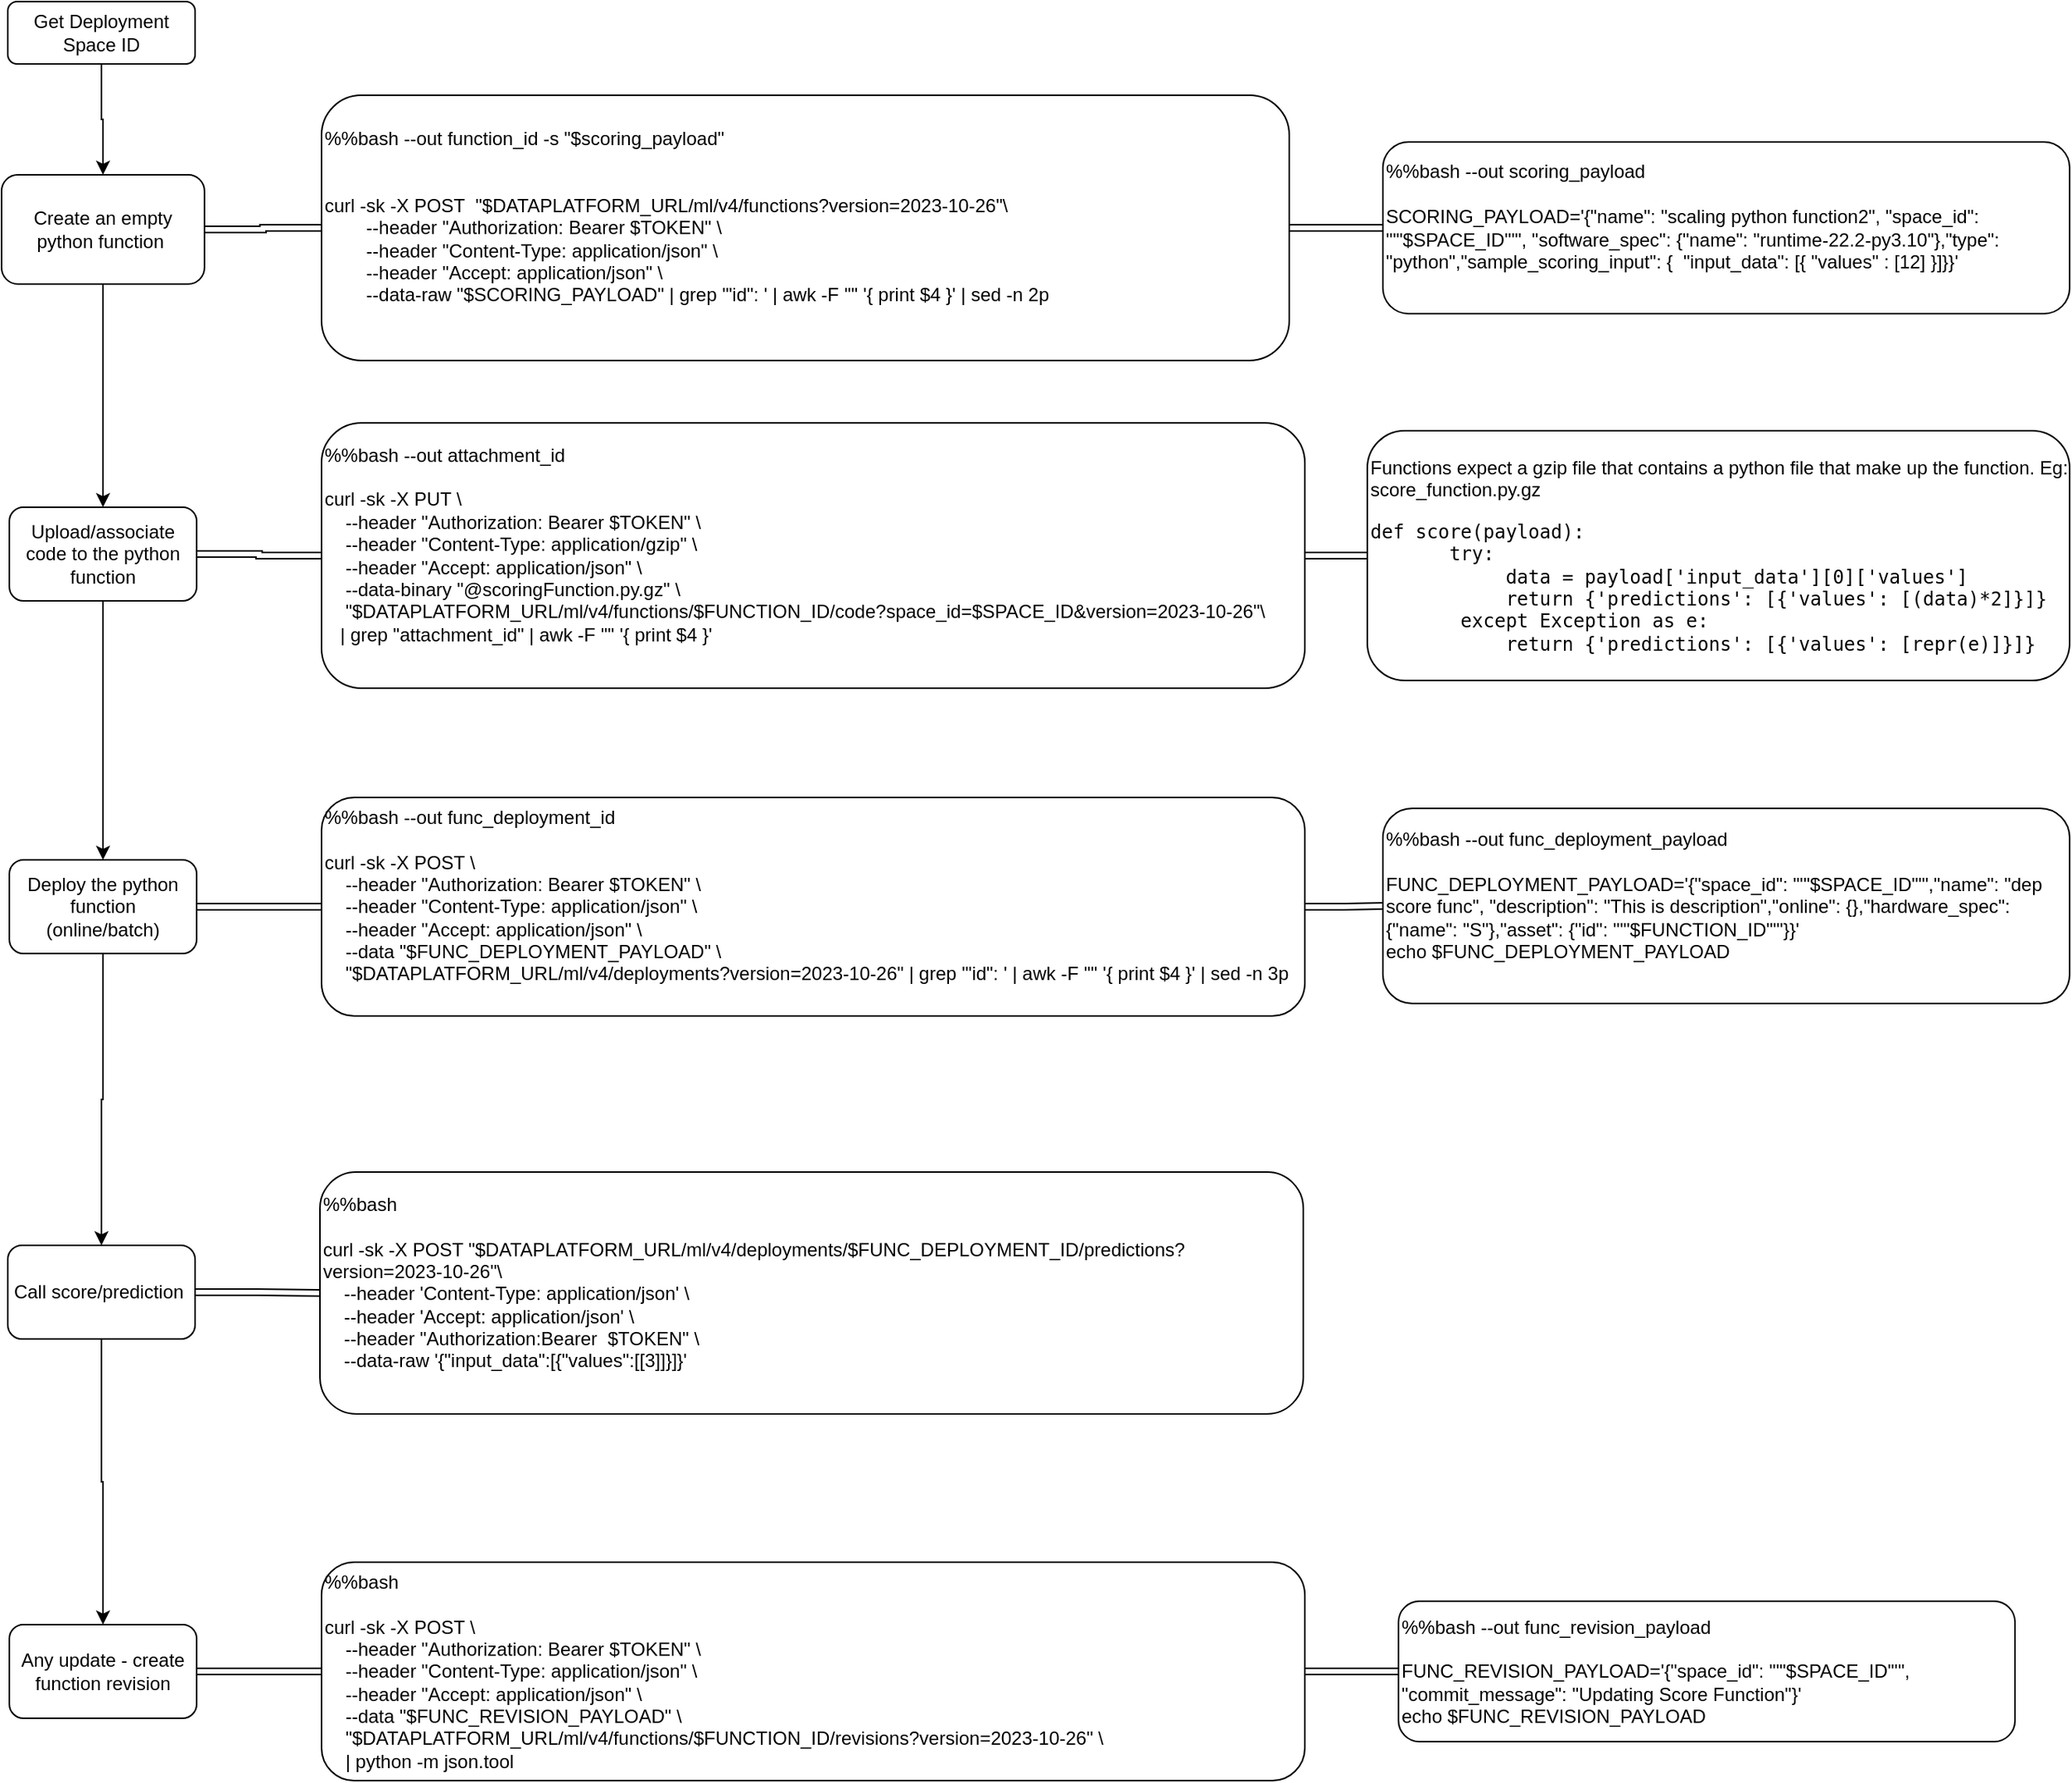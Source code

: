 <mxfile version="22.0.8" type="device">
  <diagram id="C5RBs43oDa-KdzZeNtuy" name="Page-1">
    <mxGraphModel dx="1289" dy="1888" grid="1" gridSize="10" guides="1" tooltips="1" connect="1" arrows="1" fold="1" page="1" pageScale="1" pageWidth="827" pageHeight="1169" math="0" shadow="0">
      <root>
        <mxCell id="WIyWlLk6GJQsqaUBKTNV-0" />
        <mxCell id="WIyWlLk6GJQsqaUBKTNV-1" parent="WIyWlLk6GJQsqaUBKTNV-0" />
        <mxCell id="KMn1Dd83FeMK1CiavQDr-22" value="" style="edgeStyle=orthogonalEdgeStyle;rounded=0;orthogonalLoop=1;jettySize=auto;html=1;" edge="1" parent="WIyWlLk6GJQsqaUBKTNV-1" source="WIyWlLk6GJQsqaUBKTNV-3" target="KMn1Dd83FeMK1CiavQDr-0">
          <mxGeometry relative="1" as="geometry" />
        </mxCell>
        <mxCell id="WIyWlLk6GJQsqaUBKTNV-3" value="Get Deployment Space ID" style="rounded=1;whiteSpace=wrap;html=1;fontSize=12;glass=0;strokeWidth=1;shadow=0;" parent="WIyWlLk6GJQsqaUBKTNV-1" vertex="1">
          <mxGeometry x="159" y="-70" width="120" height="40" as="geometry" />
        </mxCell>
        <mxCell id="KMn1Dd83FeMK1CiavQDr-2" value="" style="edgeStyle=orthogonalEdgeStyle;rounded=0;orthogonalLoop=1;jettySize=auto;html=1;" edge="1" parent="WIyWlLk6GJQsqaUBKTNV-1" source="KMn1Dd83FeMK1CiavQDr-0" target="KMn1Dd83FeMK1CiavQDr-1">
          <mxGeometry relative="1" as="geometry" />
        </mxCell>
        <mxCell id="KMn1Dd83FeMK1CiavQDr-8" value="" style="edgeStyle=orthogonalEdgeStyle;rounded=0;orthogonalLoop=1;jettySize=auto;html=1;shape=link;" edge="1" parent="WIyWlLk6GJQsqaUBKTNV-1" source="KMn1Dd83FeMK1CiavQDr-0" target="KMn1Dd83FeMK1CiavQDr-7">
          <mxGeometry relative="1" as="geometry" />
        </mxCell>
        <mxCell id="KMn1Dd83FeMK1CiavQDr-0" value="Create an empty python function&amp;nbsp;" style="rounded=1;whiteSpace=wrap;html=1;fontSize=12;glass=0;strokeWidth=1;shadow=0;" vertex="1" parent="WIyWlLk6GJQsqaUBKTNV-1">
          <mxGeometry x="155" y="41" width="130" height="70" as="geometry" />
        </mxCell>
        <mxCell id="KMn1Dd83FeMK1CiavQDr-4" value="" style="edgeStyle=orthogonalEdgeStyle;rounded=0;orthogonalLoop=1;jettySize=auto;html=1;" edge="1" parent="WIyWlLk6GJQsqaUBKTNV-1" source="KMn1Dd83FeMK1CiavQDr-1" target="KMn1Dd83FeMK1CiavQDr-3">
          <mxGeometry relative="1" as="geometry" />
        </mxCell>
        <mxCell id="KMn1Dd83FeMK1CiavQDr-17" value="" style="edgeStyle=orthogonalEdgeStyle;rounded=0;orthogonalLoop=1;jettySize=auto;html=1;shape=link;" edge="1" parent="WIyWlLk6GJQsqaUBKTNV-1" source="KMn1Dd83FeMK1CiavQDr-1" target="KMn1Dd83FeMK1CiavQDr-16">
          <mxGeometry relative="1" as="geometry" />
        </mxCell>
        <mxCell id="KMn1Dd83FeMK1CiavQDr-1" value="Upload/associate code to the python function" style="whiteSpace=wrap;html=1;rounded=1;glass=0;strokeWidth=1;shadow=0;" vertex="1" parent="WIyWlLk6GJQsqaUBKTNV-1">
          <mxGeometry x="160" y="254" width="120" height="60" as="geometry" />
        </mxCell>
        <mxCell id="KMn1Dd83FeMK1CiavQDr-6" value="" style="edgeStyle=orthogonalEdgeStyle;rounded=0;orthogonalLoop=1;jettySize=auto;html=1;" edge="1" parent="WIyWlLk6GJQsqaUBKTNV-1" source="KMn1Dd83FeMK1CiavQDr-3" target="KMn1Dd83FeMK1CiavQDr-5">
          <mxGeometry relative="1" as="geometry" />
        </mxCell>
        <mxCell id="KMn1Dd83FeMK1CiavQDr-19" value="" style="edgeStyle=orthogonalEdgeStyle;rounded=0;orthogonalLoop=1;jettySize=auto;html=1;shape=link;" edge="1" parent="WIyWlLk6GJQsqaUBKTNV-1" source="KMn1Dd83FeMK1CiavQDr-3" target="KMn1Dd83FeMK1CiavQDr-18">
          <mxGeometry relative="1" as="geometry" />
        </mxCell>
        <mxCell id="KMn1Dd83FeMK1CiavQDr-3" value="Deploy the python function (online/batch)" style="whiteSpace=wrap;html=1;rounded=1;glass=0;strokeWidth=1;shadow=0;" vertex="1" parent="WIyWlLk6GJQsqaUBKTNV-1">
          <mxGeometry x="160" y="480" width="120" height="60" as="geometry" />
        </mxCell>
        <mxCell id="KMn1Dd83FeMK1CiavQDr-21" value="" style="edgeStyle=orthogonalEdgeStyle;rounded=0;orthogonalLoop=1;jettySize=auto;html=1;shape=link;" edge="1" parent="WIyWlLk6GJQsqaUBKTNV-1" source="KMn1Dd83FeMK1CiavQDr-5" target="KMn1Dd83FeMK1CiavQDr-20">
          <mxGeometry relative="1" as="geometry" />
        </mxCell>
        <mxCell id="KMn1Dd83FeMK1CiavQDr-30" value="" style="edgeStyle=orthogonalEdgeStyle;rounded=0;orthogonalLoop=1;jettySize=auto;html=1;" edge="1" parent="WIyWlLk6GJQsqaUBKTNV-1" source="KMn1Dd83FeMK1CiavQDr-5" target="KMn1Dd83FeMK1CiavQDr-29">
          <mxGeometry relative="1" as="geometry" />
        </mxCell>
        <mxCell id="KMn1Dd83FeMK1CiavQDr-5" value="Call score/prediction&amp;nbsp;" style="whiteSpace=wrap;html=1;rounded=1;glass=0;strokeWidth=1;shadow=0;" vertex="1" parent="WIyWlLk6GJQsqaUBKTNV-1">
          <mxGeometry x="159" y="727" width="120" height="60" as="geometry" />
        </mxCell>
        <mxCell id="KMn1Dd83FeMK1CiavQDr-24" value="" style="edgeStyle=orthogonalEdgeStyle;rounded=0;orthogonalLoop=1;jettySize=auto;html=1;shape=link;" edge="1" parent="WIyWlLk6GJQsqaUBKTNV-1" source="KMn1Dd83FeMK1CiavQDr-7" target="KMn1Dd83FeMK1CiavQDr-23">
          <mxGeometry relative="1" as="geometry" />
        </mxCell>
        <mxCell id="KMn1Dd83FeMK1CiavQDr-7" value="&lt;div&gt;%%bash --out function_id -s &quot;$scoring_payload&quot;&lt;/div&gt;&lt;div&gt;&lt;br&gt;&lt;/div&gt;&lt;div&gt;&lt;br&gt;&lt;/div&gt;&lt;div&gt;curl -sk -X POST&amp;nbsp; &quot;$DATAPLATFORM_URL/ml/v4/functions?version=2023-10-26&quot;\&lt;/div&gt;&lt;div&gt;&amp;nbsp; &amp;nbsp; &amp;nbsp; &amp;nbsp; --header &quot;Authorization: Bearer $TOKEN&quot; \&lt;/div&gt;&lt;div&gt;&amp;nbsp; &amp;nbsp; &amp;nbsp; &amp;nbsp; --header &quot;Content-Type: application/json&quot; \&lt;/div&gt;&lt;div&gt;&amp;nbsp; &amp;nbsp; &amp;nbsp; &amp;nbsp; --header &quot;Accept: application/json&quot; \&lt;/div&gt;&lt;div&gt;&amp;nbsp; &amp;nbsp; &amp;nbsp; &amp;nbsp; --data-raw &quot;$SCORING_PAYLOAD&quot; | grep &#39;&quot;id&quot;: &#39; | awk -F &#39;&quot;&#39; &#39;{ print $4 }&#39; | sed -n 2p&lt;/div&gt;&lt;div&gt;&amp;nbsp; &amp;nbsp; &amp;nbsp; &amp;nbsp; &amp;nbsp; &amp;nbsp; &amp;nbsp; &amp;nbsp; &amp;nbsp; &amp;nbsp;&lt;/div&gt;" style="whiteSpace=wrap;html=1;rounded=1;glass=0;strokeWidth=1;shadow=0;align=left;" vertex="1" parent="WIyWlLk6GJQsqaUBKTNV-1">
          <mxGeometry x="360" y="-10" width="620" height="170" as="geometry" />
        </mxCell>
        <mxCell id="KMn1Dd83FeMK1CiavQDr-26" value="" style="edgeStyle=orthogonalEdgeStyle;rounded=0;orthogonalLoop=1;jettySize=auto;html=1;shape=link;" edge="1" parent="WIyWlLk6GJQsqaUBKTNV-1" source="KMn1Dd83FeMK1CiavQDr-16" target="KMn1Dd83FeMK1CiavQDr-25">
          <mxGeometry relative="1" as="geometry" />
        </mxCell>
        <mxCell id="KMn1Dd83FeMK1CiavQDr-16" value="&lt;div&gt;%%bash --out attachment_id&lt;/div&gt;&lt;div&gt;&lt;br&gt;&lt;/div&gt;&lt;div&gt;curl -sk -X PUT \&lt;/div&gt;&lt;div&gt;&amp;nbsp; &amp;nbsp; --header &quot;Authorization: Bearer $TOKEN&quot; \&lt;/div&gt;&lt;div&gt;&amp;nbsp; &amp;nbsp; --header &quot;Content-Type: application/gzip&quot; \&lt;/div&gt;&lt;div&gt;&amp;nbsp; &amp;nbsp; --header &quot;Accept: application/json&quot; \&lt;/div&gt;&lt;div&gt;&amp;nbsp; &amp;nbsp; --data-binary &quot;@scoringFunction.py.gz&quot; \&lt;/div&gt;&lt;div&gt;&amp;nbsp; &amp;nbsp; &quot;$DATAPLATFORM_URL/ml/v4/functions/$FUNCTION_ID/code?space_id=$SPACE_ID&amp;amp;version=2023-10-26&quot;\&lt;/div&gt;&lt;div&gt;&amp;nbsp; &amp;nbsp;| grep &quot;attachment_id&quot; | awk -F &#39;&quot;&#39; &#39;{ print $4 }&#39;&lt;/div&gt;&lt;div&gt;&lt;br&gt;&lt;/div&gt;" style="whiteSpace=wrap;html=1;rounded=1;glass=0;strokeWidth=1;shadow=0;align=left;" vertex="1" parent="WIyWlLk6GJQsqaUBKTNV-1">
          <mxGeometry x="360" y="200" width="630" height="170" as="geometry" />
        </mxCell>
        <mxCell id="KMn1Dd83FeMK1CiavQDr-28" value="" style="edgeStyle=orthogonalEdgeStyle;rounded=0;orthogonalLoop=1;jettySize=auto;html=1;shape=link;" edge="1" parent="WIyWlLk6GJQsqaUBKTNV-1" source="KMn1Dd83FeMK1CiavQDr-18" target="KMn1Dd83FeMK1CiavQDr-27">
          <mxGeometry relative="1" as="geometry" />
        </mxCell>
        <mxCell id="KMn1Dd83FeMK1CiavQDr-18" value="&lt;div&gt;%%bash --out func_deployment_id&lt;/div&gt;&lt;div&gt;&lt;br&gt;&lt;/div&gt;&lt;div&gt;curl -sk -X POST \&lt;/div&gt;&lt;div&gt;&amp;nbsp; &amp;nbsp; --header &quot;Authorization: Bearer $TOKEN&quot; \&lt;/div&gt;&lt;div&gt;&amp;nbsp; &amp;nbsp; --header &quot;Content-Type: application/json&quot; \&lt;/div&gt;&lt;div&gt;&amp;nbsp; &amp;nbsp; --header &quot;Accept: application/json&quot; \&lt;/div&gt;&lt;div&gt;&amp;nbsp; &amp;nbsp; --data &quot;$FUNC_DEPLOYMENT_PAYLOAD&quot; \&lt;/div&gt;&lt;div&gt;&amp;nbsp; &amp;nbsp; &quot;$DATAPLATFORM_URL/ml/v4/deployments?version=2023-10-26&quot; | grep &#39;&quot;id&quot;: &#39; | awk -F &#39;&quot;&#39; &#39;{ print $4 }&#39; | sed -n 3p&lt;/div&gt;&lt;div&gt;&lt;br&gt;&lt;/div&gt;" style="whiteSpace=wrap;html=1;rounded=1;glass=0;strokeWidth=1;shadow=0;align=left;" vertex="1" parent="WIyWlLk6GJQsqaUBKTNV-1">
          <mxGeometry x="360" y="440" width="630" height="140" as="geometry" />
        </mxCell>
        <mxCell id="KMn1Dd83FeMK1CiavQDr-20" value="&lt;div&gt;%%bash&lt;/div&gt;&lt;div&gt;&lt;br&gt;&lt;/div&gt;&lt;div&gt;curl -sk -X POST &quot;$DATAPLATFORM_URL/ml/v4/deployments/$FUNC_DEPLOYMENT_ID/predictions?version=2023-10-26&quot;\&lt;/div&gt;&lt;div&gt;&amp;nbsp; &amp;nbsp; --header &#39;Content-Type: application/json&#39; \&lt;/div&gt;&lt;div&gt;&amp;nbsp; &amp;nbsp; --header &#39;Accept: application/json&#39; \&lt;/div&gt;&lt;div&gt;&amp;nbsp; &amp;nbsp; --header &quot;Authorization:Bearer&amp;nbsp; $TOKEN&quot; \&lt;/div&gt;&lt;div&gt;&amp;nbsp; &amp;nbsp; --data-raw &#39;{&quot;input_data&quot;:[{&quot;values&quot;:[[3]]}]}&#39;&amp;nbsp;&lt;/div&gt;&lt;div&gt;&lt;br&gt;&lt;/div&gt;" style="whiteSpace=wrap;html=1;rounded=1;glass=0;strokeWidth=1;shadow=0;align=left;" vertex="1" parent="WIyWlLk6GJQsqaUBKTNV-1">
          <mxGeometry x="359" y="680" width="630" height="155" as="geometry" />
        </mxCell>
        <mxCell id="KMn1Dd83FeMK1CiavQDr-23" value="&lt;div&gt;&lt;div&gt;%%bash --out scoring_payload&lt;/div&gt;&lt;div&gt;&lt;br&gt;&lt;/div&gt;&lt;div&gt;SCORING_PAYLOAD=&#39;{&quot;name&quot;: &quot;scaling python function2&quot;, &quot;space_id&quot;: &quot;&#39;&quot;$SPACE_ID&quot;&#39;&quot;, &quot;software_spec&quot;: {&quot;name&quot;: &quot;runtime-22.2-py3.10&quot;},&quot;type&quot;: &quot;python&quot;,&quot;sample_scoring_input&quot;: {&amp;nbsp; &quot;input_data&quot;: [{ &quot;values&quot; : [12] }]}}&#39;&lt;/div&gt;&lt;/div&gt;&lt;div&gt;&lt;br&gt;&lt;/div&gt;" style="whiteSpace=wrap;html=1;align=left;rounded=1;glass=0;strokeWidth=1;shadow=0;" vertex="1" parent="WIyWlLk6GJQsqaUBKTNV-1">
          <mxGeometry x="1040" y="20" width="440" height="110" as="geometry" />
        </mxCell>
        <mxCell id="KMn1Dd83FeMK1CiavQDr-25" value="&lt;pre&gt;&lt;/pre&gt;Functions expect a gzip file that contains a python file that make up the function. Eg: score_function.py.gz&amp;nbsp;&lt;pre&gt;def score(payload):&lt;br&gt;       try:&lt;br&gt;            data = payload[&#39;input_data&#39;][0][&#39;values&#39;]&lt;br&gt;            return {&#39;predictions&#39;: [{&#39;values&#39;: [(data)*2]}]}&lt;br&gt;        except Exception as e:&lt;br&gt;            return {&#39;predictions&#39;: [{&#39;values&#39;: [repr(e)]}]}&lt;/pre&gt;" style="whiteSpace=wrap;html=1;align=left;rounded=1;glass=0;strokeWidth=1;shadow=0;" vertex="1" parent="WIyWlLk6GJQsqaUBKTNV-1">
          <mxGeometry x="1030" y="205" width="450" height="160" as="geometry" />
        </mxCell>
        <mxCell id="KMn1Dd83FeMK1CiavQDr-27" value="&lt;div style=&quot;border-color: var(--border-color);&quot;&gt;%%bash --out func_deployment_payload&lt;/div&gt;&lt;div style=&quot;border-color: var(--border-color);&quot;&gt;&lt;br style=&quot;border-color: var(--border-color);&quot;&gt;&lt;/div&gt;&lt;div style=&quot;border-color: var(--border-color);&quot;&gt;FUNC_DEPLOYMENT_PAYLOAD=&#39;{&quot;space_id&quot;: &quot;&#39;&quot;$SPACE_ID&quot;&#39;&quot;,&quot;name&quot;: &quot;dep score func&quot;, &quot;description&quot;: &quot;This is description&quot;,&quot;online&quot;: {},&quot;hardware_spec&quot;: {&quot;name&quot;: &quot;S&quot;},&quot;asset&quot;: {&quot;id&quot;: &quot;&#39;&quot;$FUNCTION_ID&quot;&#39;&quot;}}&#39;&lt;/div&gt;&lt;div style=&quot;border-color: var(--border-color);&quot;&gt;echo $FUNC_DEPLOYMENT_PAYLOAD&lt;/div&gt;&lt;div style=&quot;border-color: var(--border-color);&quot;&gt;&lt;br style=&quot;border-color: var(--border-color);&quot;&gt;&lt;/div&gt;" style="whiteSpace=wrap;html=1;align=left;rounded=1;glass=0;strokeWidth=1;shadow=0;" vertex="1" parent="WIyWlLk6GJQsqaUBKTNV-1">
          <mxGeometry x="1040" y="447" width="440" height="125" as="geometry" />
        </mxCell>
        <mxCell id="KMn1Dd83FeMK1CiavQDr-32" value="" style="edgeStyle=orthogonalEdgeStyle;shape=link;rounded=0;orthogonalLoop=1;jettySize=auto;html=1;" edge="1" parent="WIyWlLk6GJQsqaUBKTNV-1" source="KMn1Dd83FeMK1CiavQDr-29" target="KMn1Dd83FeMK1CiavQDr-31">
          <mxGeometry relative="1" as="geometry" />
        </mxCell>
        <mxCell id="KMn1Dd83FeMK1CiavQDr-29" value="Any update - create function revision" style="whiteSpace=wrap;html=1;rounded=1;glass=0;strokeWidth=1;shadow=0;" vertex="1" parent="WIyWlLk6GJQsqaUBKTNV-1">
          <mxGeometry x="160" y="970" width="120" height="60" as="geometry" />
        </mxCell>
        <mxCell id="KMn1Dd83FeMK1CiavQDr-34" value="" style="edgeStyle=orthogonalEdgeStyle;shape=link;rounded=0;orthogonalLoop=1;jettySize=auto;html=1;" edge="1" parent="WIyWlLk6GJQsqaUBKTNV-1" source="KMn1Dd83FeMK1CiavQDr-31" target="KMn1Dd83FeMK1CiavQDr-33">
          <mxGeometry relative="1" as="geometry" />
        </mxCell>
        <mxCell id="KMn1Dd83FeMK1CiavQDr-31" value="&lt;div&gt;%%bash&lt;/div&gt;&lt;div&gt;&lt;br&gt;&lt;/div&gt;&lt;div&gt;curl -sk -X POST \&lt;/div&gt;&lt;div&gt;&amp;nbsp; &amp;nbsp; --header &quot;Authorization: Bearer $TOKEN&quot; \&lt;/div&gt;&lt;div&gt;&amp;nbsp; &amp;nbsp; --header &quot;Content-Type: application/json&quot; \&lt;/div&gt;&lt;div&gt;&amp;nbsp; &amp;nbsp; --header &quot;Accept: application/json&quot; \&lt;/div&gt;&lt;div&gt;&amp;nbsp; &amp;nbsp; --data &quot;$FUNC_REVISION_PAYLOAD&quot; \&lt;/div&gt;&lt;div&gt;&amp;nbsp; &amp;nbsp; &quot;$DATAPLATFORM_URL/ml/v4/functions/$FUNCTION_ID/revisions?version=2023-10-26&quot; \&lt;/div&gt;&lt;div&gt;&amp;nbsp; &amp;nbsp; | python -m json.tool&lt;/div&gt;" style="whiteSpace=wrap;html=1;rounded=1;glass=0;strokeWidth=1;shadow=0;align=left;" vertex="1" parent="WIyWlLk6GJQsqaUBKTNV-1">
          <mxGeometry x="360" y="930" width="630" height="140" as="geometry" />
        </mxCell>
        <mxCell id="KMn1Dd83FeMK1CiavQDr-33" value="&lt;div&gt;%%bash --out func_revision_payload&lt;/div&gt;&lt;div&gt;&lt;br&gt;&lt;/div&gt;&lt;div&gt;FUNC_REVISION_PAYLOAD=&#39;{&quot;space_id&quot;: &quot;&#39;&quot;$SPACE_ID&quot;&#39;&quot;, &quot;commit_message&quot;: &quot;Updating Score Function&quot;}&#39;&lt;/div&gt;&lt;div&gt;echo $FUNC_REVISION_PAYLOAD&lt;/div&gt;" style="whiteSpace=wrap;html=1;align=left;rounded=1;glass=0;strokeWidth=1;shadow=0;" vertex="1" parent="WIyWlLk6GJQsqaUBKTNV-1">
          <mxGeometry x="1050" y="955" width="395" height="90" as="geometry" />
        </mxCell>
      </root>
    </mxGraphModel>
  </diagram>
</mxfile>
